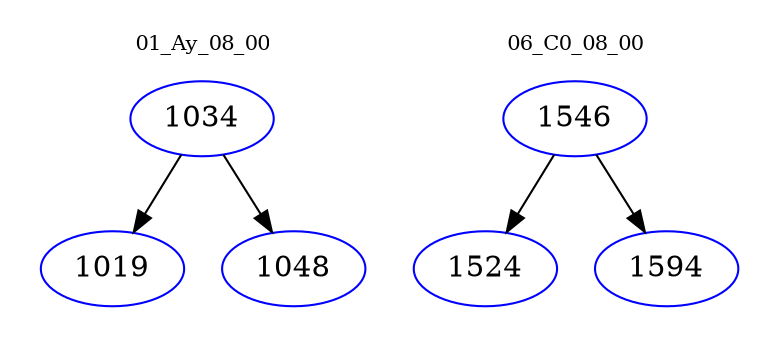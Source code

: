 digraph{
subgraph cluster_0 {
color = white
label = "01_Ay_08_00";
fontsize=10;
T0_1034 [label="1034", color="blue"]
T0_1034 -> T0_1019 [color="black"]
T0_1019 [label="1019", color="blue"]
T0_1034 -> T0_1048 [color="black"]
T0_1048 [label="1048", color="blue"]
}
subgraph cluster_1 {
color = white
label = "06_C0_08_00";
fontsize=10;
T1_1546 [label="1546", color="blue"]
T1_1546 -> T1_1524 [color="black"]
T1_1524 [label="1524", color="blue"]
T1_1546 -> T1_1594 [color="black"]
T1_1594 [label="1594", color="blue"]
}
}
